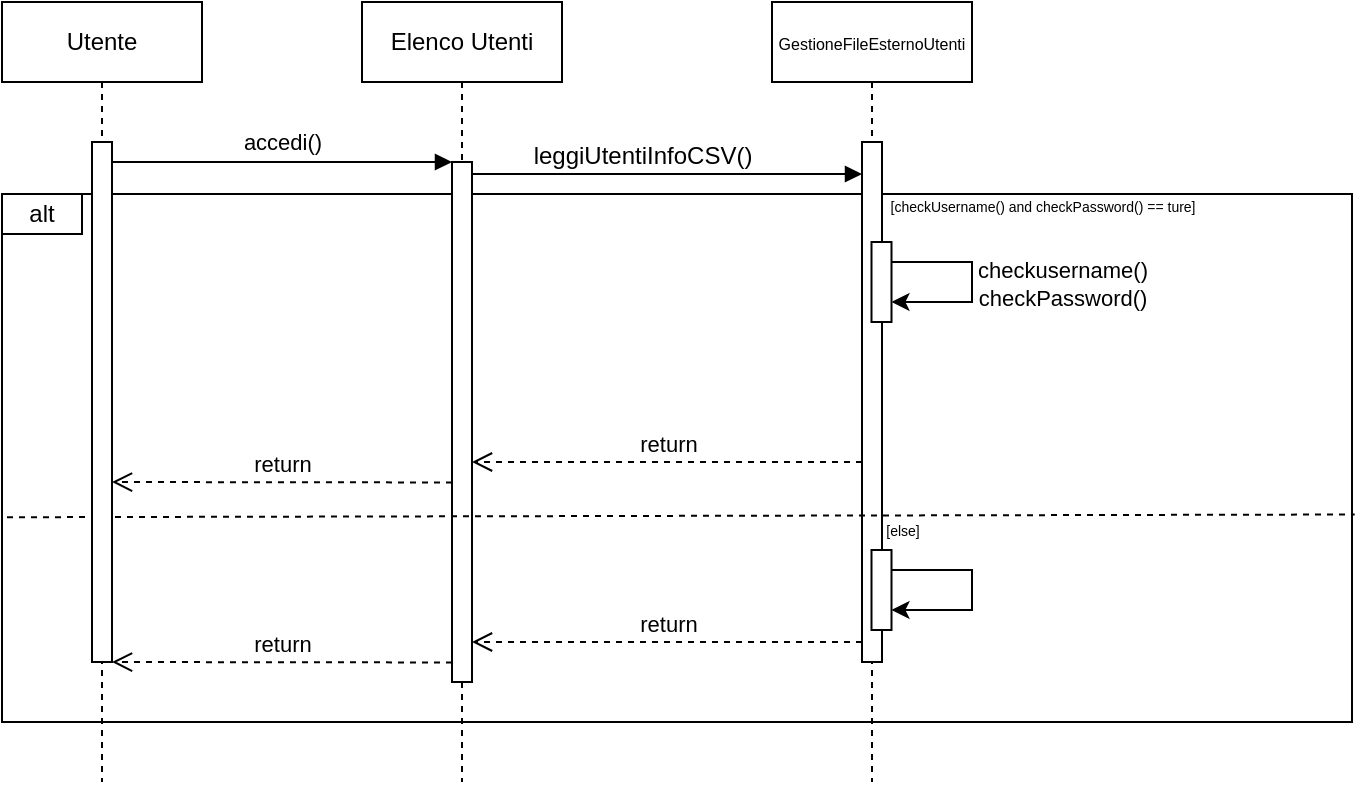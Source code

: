 <mxfile version="25.0.3">
  <diagram name="Pagina-1" id="cOfarunVJD5shIpGrm-V">
    <mxGraphModel dx="636" dy="338" grid="1" gridSize="10" guides="1" tooltips="1" connect="1" arrows="1" fold="1" page="1" pageScale="1" pageWidth="827" pageHeight="1169" math="0" shadow="0">
      <root>
        <mxCell id="0" />
        <mxCell id="1" parent="0" />
        <mxCell id="-2cIrpnq8VkMZB6GN1jS-1" value="" style="rounded=0;whiteSpace=wrap;html=1;fillStyle=cross-hatch;gradientColor=none;gradientDirection=radial;fillColor=none;" vertex="1" parent="1">
          <mxGeometry x="140" y="166" width="675" height="264" as="geometry" />
        </mxCell>
        <mxCell id="-2cIrpnq8VkMZB6GN1jS-2" value="Elenco Utenti" style="shape=umlLifeline;perimeter=lifelinePerimeter;whiteSpace=wrap;html=1;container=0;dropTarget=0;collapsible=0;recursiveResize=0;outlineConnect=0;portConstraint=eastwest;newEdgeStyle={&quot;edgeStyle&quot;:&quot;elbowEdgeStyle&quot;,&quot;elbow&quot;:&quot;vertical&quot;,&quot;curved&quot;:0,&quot;rounded&quot;:0};" vertex="1" parent="1">
          <mxGeometry x="320" y="70" width="100" height="390" as="geometry" />
        </mxCell>
        <mxCell id="-2cIrpnq8VkMZB6GN1jS-3" value="" style="html=1;points=[];perimeter=orthogonalPerimeter;outlineConnect=0;targetShapes=umlLifeline;portConstraint=eastwest;newEdgeStyle={&quot;edgeStyle&quot;:&quot;elbowEdgeStyle&quot;,&quot;elbow&quot;:&quot;vertical&quot;,&quot;curved&quot;:0,&quot;rounded&quot;:0};" vertex="1" parent="-2cIrpnq8VkMZB6GN1jS-2">
          <mxGeometry x="45" y="80" width="10" height="260" as="geometry" />
        </mxCell>
        <mxCell id="-2cIrpnq8VkMZB6GN1jS-4" value="" style="html=1;verticalAlign=bottom;endArrow=block;edgeStyle=elbowEdgeStyle;elbow=horizontal;curved=0;rounded=0;" edge="1" parent="1" target="-2cIrpnq8VkMZB6GN1jS-3">
          <mxGeometry relative="1" as="geometry">
            <mxPoint x="195" y="150" as="sourcePoint" />
            <Array as="points">
              <mxPoint x="280" y="150" />
            </Array>
            <mxPoint as="offset" />
          </mxGeometry>
        </mxCell>
        <mxCell id="-2cIrpnq8VkMZB6GN1jS-5" value="accedi()" style="edgeLabel;html=1;align=center;verticalAlign=middle;resizable=0;points=[];" vertex="1" connectable="0" parent="-2cIrpnq8VkMZB6GN1jS-4">
          <mxGeometry x="0.148" relative="1" as="geometry">
            <mxPoint x="-13" y="-10" as="offset" />
          </mxGeometry>
        </mxCell>
        <mxCell id="-2cIrpnq8VkMZB6GN1jS-6" value="&lt;span style=&quot;font-size: 8px;&quot;&gt;GestioneFileEsternoUtenti&lt;/span&gt;" style="shape=umlLifeline;perimeter=lifelinePerimeter;whiteSpace=wrap;html=1;container=0;dropTarget=0;collapsible=0;recursiveResize=0;outlineConnect=0;portConstraint=eastwest;newEdgeStyle={&quot;edgeStyle&quot;:&quot;elbowEdgeStyle&quot;,&quot;elbow&quot;:&quot;vertical&quot;,&quot;curved&quot;:0,&quot;rounded&quot;:0};" vertex="1" parent="1">
          <mxGeometry x="525" y="70" width="100" height="390" as="geometry" />
        </mxCell>
        <mxCell id="-2cIrpnq8VkMZB6GN1jS-7" value="" style="html=1;points=[];perimeter=orthogonalPerimeter;outlineConnect=0;targetShapes=umlLifeline;portConstraint=eastwest;newEdgeStyle={&quot;edgeStyle&quot;:&quot;elbowEdgeStyle&quot;,&quot;elbow&quot;:&quot;vertical&quot;,&quot;curved&quot;:0,&quot;rounded&quot;:0};" vertex="1" parent="-2cIrpnq8VkMZB6GN1jS-6">
          <mxGeometry x="45" y="70" width="10" height="260" as="geometry" />
        </mxCell>
        <mxCell id="-2cIrpnq8VkMZB6GN1jS-8" style="edgeStyle=elbowEdgeStyle;rounded=0;orthogonalLoop=1;jettySize=auto;html=1;elbow=vertical;curved=0;" edge="1" parent="-2cIrpnq8VkMZB6GN1jS-6" source="-2cIrpnq8VkMZB6GN1jS-9" target="-2cIrpnq8VkMZB6GN1jS-9">
          <mxGeometry relative="1" as="geometry">
            <Array as="points">
              <mxPoint x="100" y="300" />
            </Array>
          </mxGeometry>
        </mxCell>
        <mxCell id="-2cIrpnq8VkMZB6GN1jS-9" value="" style="html=1;points=[];perimeter=orthogonalPerimeter;outlineConnect=0;targetShapes=umlLifeline;portConstraint=eastwest;newEdgeStyle={&quot;edgeStyle&quot;:&quot;elbowEdgeStyle&quot;,&quot;elbow&quot;:&quot;vertical&quot;,&quot;curved&quot;:0,&quot;rounded&quot;:0};" vertex="1" parent="-2cIrpnq8VkMZB6GN1jS-6">
          <mxGeometry x="49.75" y="274" width="10" height="40" as="geometry" />
        </mxCell>
        <mxCell id="-2cIrpnq8VkMZB6GN1jS-10" value="&lt;span style=&quot;font-size: 12px;&quot;&gt;leggiUtentiInfoCSV()&lt;/span&gt;" style="html=1;verticalAlign=bottom;endArrow=block;edgeStyle=elbowEdgeStyle;elbow=vertical;curved=0;rounded=0;" edge="1" parent="1">
          <mxGeometry x="-0.128" relative="1" as="geometry">
            <mxPoint x="375" y="156" as="sourcePoint" />
            <Array as="points">
              <mxPoint x="465" y="156" />
            </Array>
            <mxPoint x="570" y="156" as="targetPoint" />
            <mxPoint as="offset" />
          </mxGeometry>
        </mxCell>
        <mxCell id="-2cIrpnq8VkMZB6GN1jS-11" value="alt" style="rounded=0;whiteSpace=wrap;html=1;fillColor=none;" vertex="1" parent="1">
          <mxGeometry x="140" y="166" width="40" height="20" as="geometry" />
        </mxCell>
        <mxCell id="-2cIrpnq8VkMZB6GN1jS-12" value="" style="endArrow=none;dashed=1;html=1;rounded=0;exitX=0;exitY=0.525;exitDx=0;exitDy=0;exitPerimeter=0;entryX=1.002;entryY=0.607;entryDx=0;entryDy=0;entryPerimeter=0;" edge="1" parent="1" target="-2cIrpnq8VkMZB6GN1jS-1">
          <mxGeometry width="50" height="50" relative="1" as="geometry">
            <mxPoint x="142.5" y="327.62" as="sourcePoint" />
            <mxPoint x="962.5" y="328.37" as="targetPoint" />
            <Array as="points" />
          </mxGeometry>
        </mxCell>
        <mxCell id="-2cIrpnq8VkMZB6GN1jS-13" value="return" style="html=1;verticalAlign=bottom;endArrow=open;dashed=1;endSize=8;edgeStyle=elbowEdgeStyle;elbow=vertical;curved=0;rounded=0;" edge="1" parent="1" target="-2cIrpnq8VkMZB6GN1jS-29">
          <mxGeometry relative="1" as="geometry">
            <mxPoint x="200.0" y="310" as="targetPoint" />
            <Array as="points">
              <mxPoint x="335" y="310" />
              <mxPoint x="300" y="310" />
            </Array>
            <mxPoint x="365" y="310.23" as="sourcePoint" />
          </mxGeometry>
        </mxCell>
        <mxCell id="-2cIrpnq8VkMZB6GN1jS-18" value="return" style="html=1;verticalAlign=bottom;endArrow=open;dashed=1;endSize=8;edgeStyle=elbowEdgeStyle;elbow=horizontal;curved=0;rounded=0;" edge="1" parent="1" source="-2cIrpnq8VkMZB6GN1jS-7" target="-2cIrpnq8VkMZB6GN1jS-3">
          <mxGeometry relative="1" as="geometry">
            <mxPoint x="400" y="244.62" as="targetPoint" />
            <Array as="points">
              <mxPoint x="500" y="300" />
            </Array>
            <mxPoint x="535" y="245" as="sourcePoint" />
          </mxGeometry>
        </mxCell>
        <mxCell id="-2cIrpnq8VkMZB6GN1jS-19" value="return" style="html=1;verticalAlign=bottom;endArrow=open;dashed=1;endSize=8;edgeStyle=elbowEdgeStyle;elbow=vertical;curved=0;rounded=0;" edge="1" parent="1">
          <mxGeometry relative="1" as="geometry">
            <mxPoint x="195" y="400" as="targetPoint" />
            <Array as="points">
              <mxPoint x="335" y="400" />
              <mxPoint x="300" y="400" />
            </Array>
            <mxPoint x="365" y="400.23" as="sourcePoint" />
          </mxGeometry>
        </mxCell>
        <mxCell id="-2cIrpnq8VkMZB6GN1jS-20" value="&lt;font style=&quot;font-size: 7px;&quot;&gt;[else]&lt;/font&gt;" style="text;html=1;align=center;verticalAlign=middle;whiteSpace=wrap;rounded=0;rotation=0;" vertex="1" parent="1">
          <mxGeometry x="581" y="333" width="19" as="geometry" />
        </mxCell>
        <mxCell id="-2cIrpnq8VkMZB6GN1jS-21" value="return" style="html=1;verticalAlign=bottom;endArrow=open;dashed=1;endSize=8;edgeStyle=elbowEdgeStyle;elbow=horizontal;curved=0;rounded=0;" edge="1" parent="1">
          <mxGeometry relative="1" as="geometry">
            <mxPoint x="375" y="390" as="targetPoint" />
            <Array as="points">
              <mxPoint x="500" y="390" />
            </Array>
            <mxPoint x="570" y="390" as="sourcePoint" />
          </mxGeometry>
        </mxCell>
        <mxCell id="-2cIrpnq8VkMZB6GN1jS-27" value="&lt;font style=&quot;font-size: 7px;&quot;&gt;[checkUsername() and checkPassword() == ture]&lt;/font&gt;" style="text;html=1;align=center;verticalAlign=middle;resizable=0;points=[];autosize=1;strokeColor=none;fillColor=none;" vertex="1" parent="1">
          <mxGeometry x="570" y="156" width="180" height="30" as="geometry" />
        </mxCell>
        <mxCell id="-2cIrpnq8VkMZB6GN1jS-28" value="Utente" style="shape=umlLifeline;perimeter=lifelinePerimeter;whiteSpace=wrap;html=1;container=0;dropTarget=0;collapsible=0;recursiveResize=0;outlineConnect=0;portConstraint=eastwest;newEdgeStyle={&quot;edgeStyle&quot;:&quot;elbowEdgeStyle&quot;,&quot;elbow&quot;:&quot;vertical&quot;,&quot;curved&quot;:0,&quot;rounded&quot;:0};" vertex="1" parent="1">
          <mxGeometry x="140" y="70" width="100" height="390" as="geometry" />
        </mxCell>
        <mxCell id="-2cIrpnq8VkMZB6GN1jS-29" value="" style="html=1;points=[];perimeter=orthogonalPerimeter;outlineConnect=0;targetShapes=umlLifeline;portConstraint=eastwest;newEdgeStyle={&quot;edgeStyle&quot;:&quot;elbowEdgeStyle&quot;,&quot;elbow&quot;:&quot;vertical&quot;,&quot;curved&quot;:0,&quot;rounded&quot;:0};" vertex="1" parent="-2cIrpnq8VkMZB6GN1jS-28">
          <mxGeometry x="45" y="70" width="10" height="260" as="geometry" />
        </mxCell>
        <mxCell id="-2cIrpnq8VkMZB6GN1jS-34" style="edgeStyle=elbowEdgeStyle;rounded=0;orthogonalLoop=1;jettySize=auto;html=1;elbow=vertical;curved=0;" edge="1" parent="1" source="-2cIrpnq8VkMZB6GN1jS-35" target="-2cIrpnq8VkMZB6GN1jS-35">
          <mxGeometry relative="1" as="geometry">
            <Array as="points">
              <mxPoint x="625" y="216" />
            </Array>
          </mxGeometry>
        </mxCell>
        <mxCell id="-2cIrpnq8VkMZB6GN1jS-36" value="checkusername()&lt;div&gt;checkPassword()&lt;/div&gt;" style="edgeLabel;html=1;align=center;verticalAlign=middle;resizable=0;points=[];" vertex="1" connectable="0" parent="-2cIrpnq8VkMZB6GN1jS-34">
          <mxGeometry x="-0.115" y="-1" relative="1" as="geometry">
            <mxPoint x="46" y="6" as="offset" />
          </mxGeometry>
        </mxCell>
        <mxCell id="-2cIrpnq8VkMZB6GN1jS-35" value="" style="html=1;points=[];perimeter=orthogonalPerimeter;outlineConnect=0;targetShapes=umlLifeline;portConstraint=eastwest;newEdgeStyle={&quot;edgeStyle&quot;:&quot;elbowEdgeStyle&quot;,&quot;elbow&quot;:&quot;vertical&quot;,&quot;curved&quot;:0,&quot;rounded&quot;:0};" vertex="1" parent="1">
          <mxGeometry x="574.75" y="190" width="10" height="40" as="geometry" />
        </mxCell>
      </root>
    </mxGraphModel>
  </diagram>
</mxfile>
